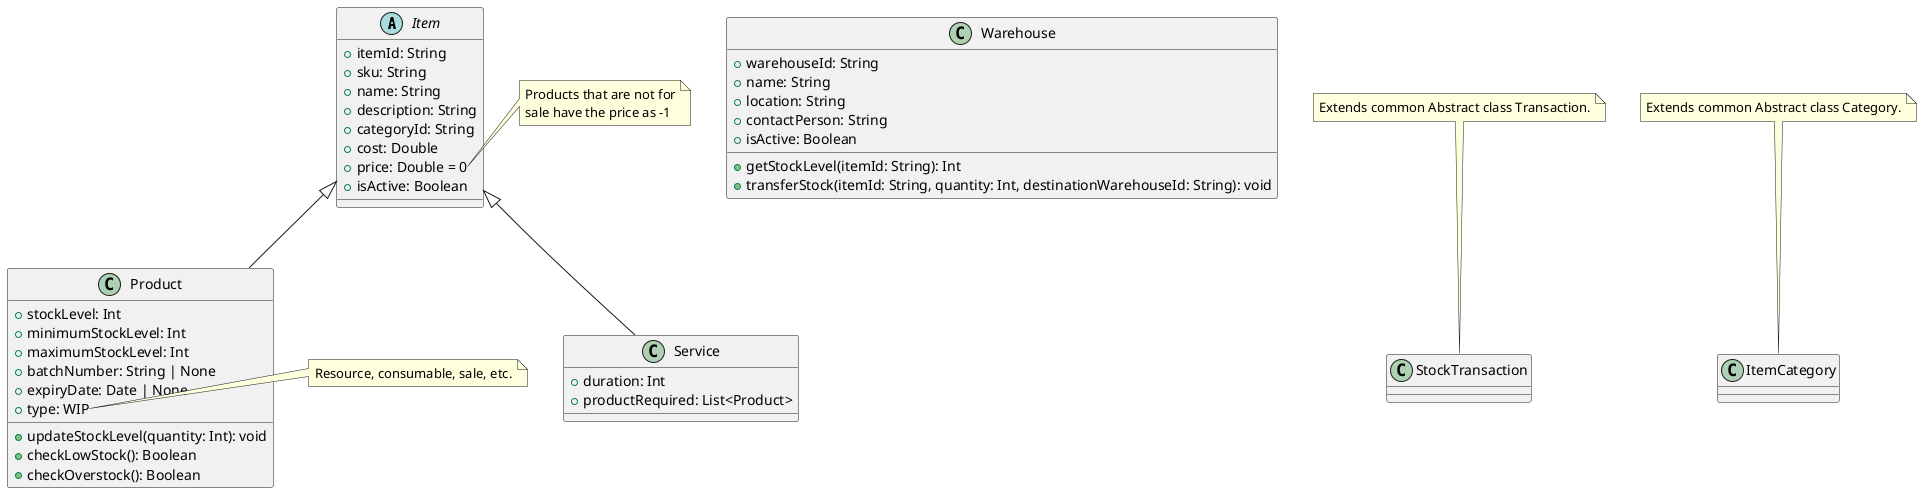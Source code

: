 @startuml

' Define classes
abstract class Item {
  + itemId: String
  + sku: String
  + name: String
  + description: String
  + categoryId: String
  + cost: Double
  + price: Double = 0
  + isActive: Boolean
}

note right of Item::price
    Products that are not for
    sale have the price as -1
end note

class Product extends Item{
  + stockLevel: Int
  + minimumStockLevel: Int
  + maximumStockLevel: Int
  + batchNumber: String | None
  + expiryDate: Date | None
  + type: WIP
  + updateStockLevel(quantity: Int): void
  + checkLowStock(): Boolean
  + checkOverstock(): Boolean
}

note right of Product::type
    Resource, consumable, sale, etc.
end note


class Service extends Item{
  + duration: Int
  + productRequired: List<Product>
}

class Warehouse {
  + warehouseId: String
  + name: String
  + location: String
  + contactPerson: String
  + isActive: Boolean
  + getStockLevel(itemId: String): Int
  + transferStock(itemId: String, quantity: Int, destinationWarehouseId: String): void
}

class StockTransaction{}
note top of StockTransaction : Extends common Abstract class Transaction.

class ItemCategory{}
note top of ItemCategory: Extends common Abstract class Category.


@enduml